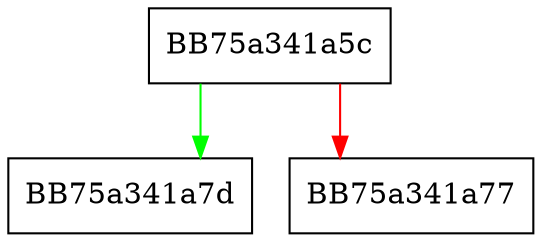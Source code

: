 digraph WriteAddressOperand {
  node [shape="box"];
  graph [splines=ortho];
  BB75a341a5c -> BB75a341a7d [color="green"];
  BB75a341a5c -> BB75a341a77 [color="red"];
}